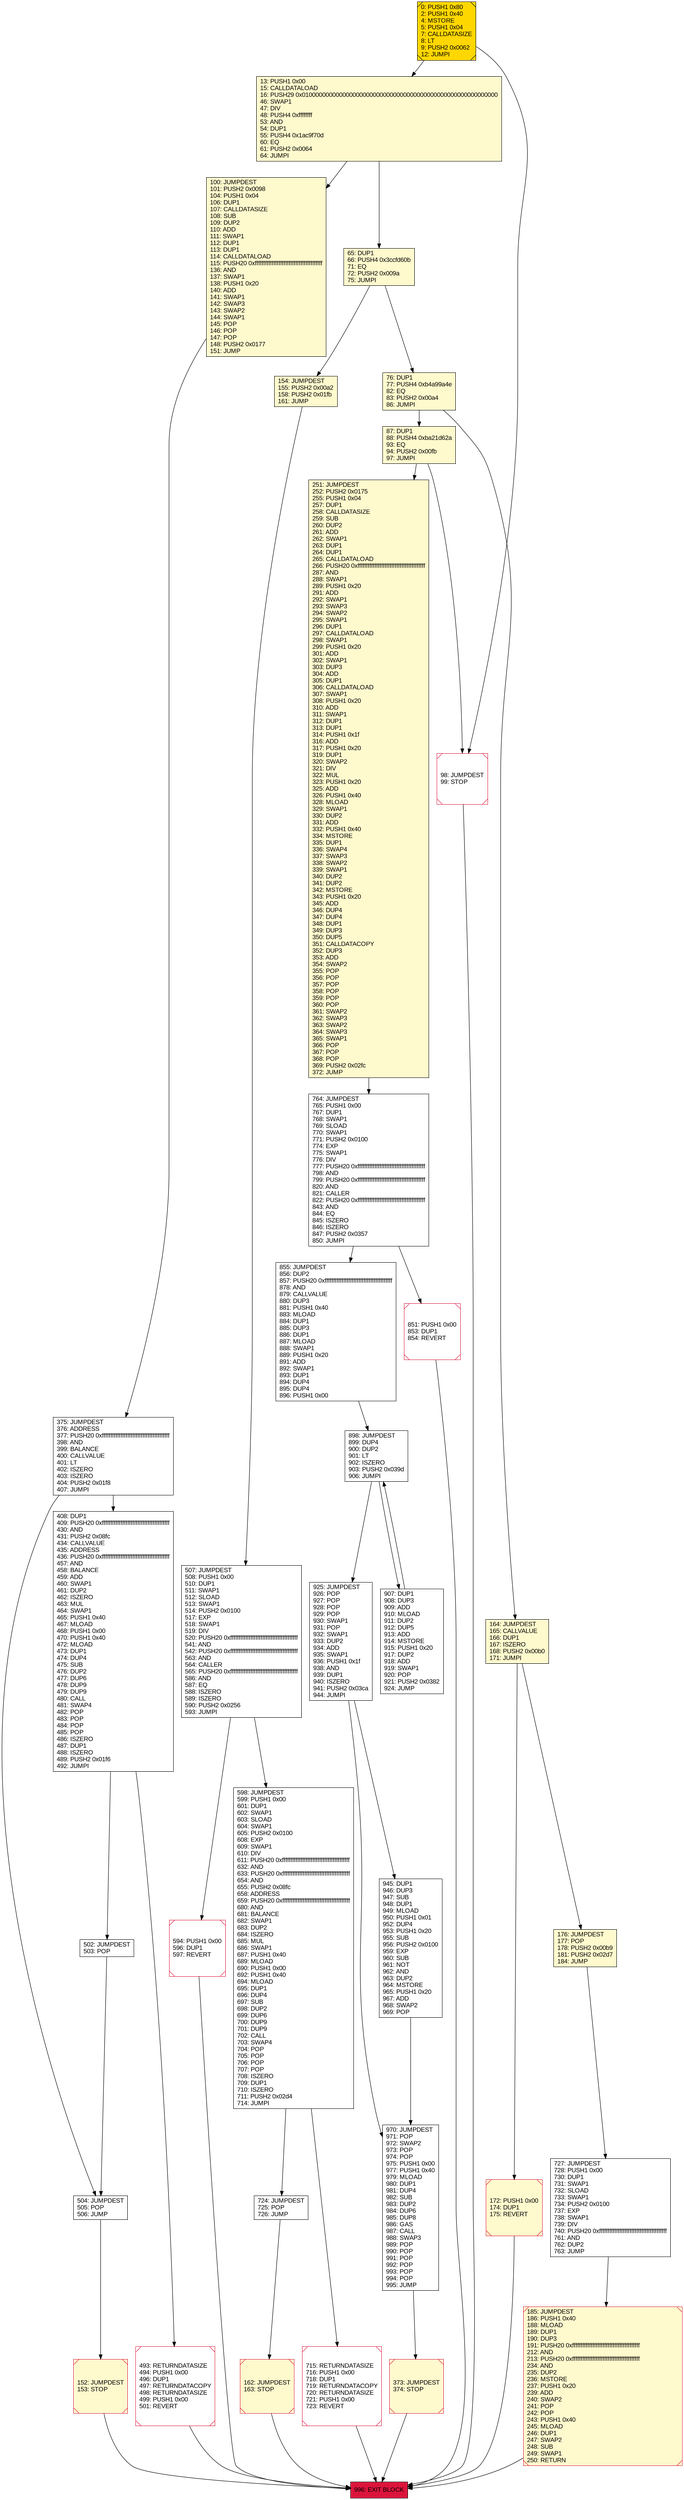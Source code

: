 digraph G {
bgcolor=transparent rankdir=UD;
node [shape=box style=filled color=black fillcolor=white fontname=arial fontcolor=black];
154 [label="154: JUMPDEST\l155: PUSH2 0x00a2\l158: PUSH2 0x01fb\l161: JUMP\l" fillcolor=lemonchiffon ];
502 [label="502: JUMPDEST\l503: POP\l" ];
152 [label="152: JUMPDEST\l153: STOP\l" fillcolor=lemonchiffon shape=Msquare color=crimson ];
172 [label="172: PUSH1 0x00\l174: DUP1\l175: REVERT\l" fillcolor=lemonchiffon shape=Msquare color=crimson ];
251 [label="251: JUMPDEST\l252: PUSH2 0x0175\l255: PUSH1 0x04\l257: DUP1\l258: CALLDATASIZE\l259: SUB\l260: DUP2\l261: ADD\l262: SWAP1\l263: DUP1\l264: DUP1\l265: CALLDATALOAD\l266: PUSH20 0xffffffffffffffffffffffffffffffffffffffff\l287: AND\l288: SWAP1\l289: PUSH1 0x20\l291: ADD\l292: SWAP1\l293: SWAP3\l294: SWAP2\l295: SWAP1\l296: DUP1\l297: CALLDATALOAD\l298: SWAP1\l299: PUSH1 0x20\l301: ADD\l302: SWAP1\l303: DUP3\l304: ADD\l305: DUP1\l306: CALLDATALOAD\l307: SWAP1\l308: PUSH1 0x20\l310: ADD\l311: SWAP1\l312: DUP1\l313: DUP1\l314: PUSH1 0x1f\l316: ADD\l317: PUSH1 0x20\l319: DUP1\l320: SWAP2\l321: DIV\l322: MUL\l323: PUSH1 0x20\l325: ADD\l326: PUSH1 0x40\l328: MLOAD\l329: SWAP1\l330: DUP2\l331: ADD\l332: PUSH1 0x40\l334: MSTORE\l335: DUP1\l336: SWAP4\l337: SWAP3\l338: SWAP2\l339: SWAP1\l340: DUP2\l341: DUP2\l342: MSTORE\l343: PUSH1 0x20\l345: ADD\l346: DUP4\l347: DUP4\l348: DUP1\l349: DUP3\l350: DUP5\l351: CALLDATACOPY\l352: DUP3\l353: ADD\l354: SWAP2\l355: POP\l356: POP\l357: POP\l358: POP\l359: POP\l360: POP\l361: SWAP2\l362: SWAP3\l363: SWAP2\l364: SWAP3\l365: SWAP1\l366: POP\l367: POP\l368: POP\l369: PUSH2 0x02fc\l372: JUMP\l" fillcolor=lemonchiffon ];
715 [label="715: RETURNDATASIZE\l716: PUSH1 0x00\l718: DUP1\l719: RETURNDATACOPY\l720: RETURNDATASIZE\l721: PUSH1 0x00\l723: REVERT\l" shape=Msquare color=crimson ];
164 [label="164: JUMPDEST\l165: CALLVALUE\l166: DUP1\l167: ISZERO\l168: PUSH2 0x00b0\l171: JUMPI\l" fillcolor=lemonchiffon ];
970 [label="970: JUMPDEST\l971: POP\l972: SWAP2\l973: POP\l974: POP\l975: PUSH1 0x00\l977: PUSH1 0x40\l979: MLOAD\l980: DUP1\l981: DUP4\l982: SUB\l983: DUP2\l984: DUP6\l985: DUP8\l986: GAS\l987: CALL\l988: SWAP3\l989: POP\l990: POP\l991: POP\l992: POP\l993: POP\l994: POP\l995: JUMP\l" ];
65 [label="65: DUP1\l66: PUSH4 0x3ccfd60b\l71: EQ\l72: PUSH2 0x009a\l75: JUMPI\l" fillcolor=lemonchiffon ];
898 [label="898: JUMPDEST\l899: DUP4\l900: DUP2\l901: LT\l902: ISZERO\l903: PUSH2 0x039d\l906: JUMPI\l" ];
504 [label="504: JUMPDEST\l505: POP\l506: JUMP\l" ];
727 [label="727: JUMPDEST\l728: PUSH1 0x00\l730: DUP1\l731: SWAP1\l732: SLOAD\l733: SWAP1\l734: PUSH2 0x0100\l737: EXP\l738: SWAP1\l739: DIV\l740: PUSH20 0xffffffffffffffffffffffffffffffffffffffff\l761: AND\l762: DUP2\l763: JUMP\l" ];
373 [label="373: JUMPDEST\l374: STOP\l" fillcolor=lemonchiffon shape=Msquare color=crimson ];
855 [label="855: JUMPDEST\l856: DUP2\l857: PUSH20 0xffffffffffffffffffffffffffffffffffffffff\l878: AND\l879: CALLVALUE\l880: DUP3\l881: PUSH1 0x40\l883: MLOAD\l884: DUP1\l885: DUP3\l886: DUP1\l887: MLOAD\l888: SWAP1\l889: PUSH1 0x20\l891: ADD\l892: SWAP1\l893: DUP1\l894: DUP4\l895: DUP4\l896: PUSH1 0x00\l" ];
996 [label="996: EXIT BLOCK\l" fillcolor=crimson ];
375 [label="375: JUMPDEST\l376: ADDRESS\l377: PUSH20 0xffffffffffffffffffffffffffffffffffffffff\l398: AND\l399: BALANCE\l400: CALLVALUE\l401: LT\l402: ISZERO\l403: ISZERO\l404: PUSH2 0x01f8\l407: JUMPI\l" ];
0 [label="0: PUSH1 0x80\l2: PUSH1 0x40\l4: MSTORE\l5: PUSH1 0x04\l7: CALLDATASIZE\l8: LT\l9: PUSH2 0x0062\l12: JUMPI\l" fillcolor=lemonchiffon shape=Msquare fillcolor=gold ];
907 [label="907: DUP1\l908: DUP3\l909: ADD\l910: MLOAD\l911: DUP2\l912: DUP5\l913: ADD\l914: MSTORE\l915: PUSH1 0x20\l917: DUP2\l918: ADD\l919: SWAP1\l920: POP\l921: PUSH2 0x0382\l924: JUMP\l" ];
185 [label="185: JUMPDEST\l186: PUSH1 0x40\l188: MLOAD\l189: DUP1\l190: DUP3\l191: PUSH20 0xffffffffffffffffffffffffffffffffffffffff\l212: AND\l213: PUSH20 0xffffffffffffffffffffffffffffffffffffffff\l234: AND\l235: DUP2\l236: MSTORE\l237: PUSH1 0x20\l239: ADD\l240: SWAP2\l241: POP\l242: POP\l243: PUSH1 0x40\l245: MLOAD\l246: DUP1\l247: SWAP2\l248: SUB\l249: SWAP1\l250: RETURN\l" fillcolor=lemonchiffon shape=Msquare color=crimson ];
13 [label="13: PUSH1 0x00\l15: CALLDATALOAD\l16: PUSH29 0x0100000000000000000000000000000000000000000000000000000000\l46: SWAP1\l47: DIV\l48: PUSH4 0xffffffff\l53: AND\l54: DUP1\l55: PUSH4 0x1ac9f70d\l60: EQ\l61: PUSH2 0x0064\l64: JUMPI\l" fillcolor=lemonchiffon ];
764 [label="764: JUMPDEST\l765: PUSH1 0x00\l767: DUP1\l768: SWAP1\l769: SLOAD\l770: SWAP1\l771: PUSH2 0x0100\l774: EXP\l775: SWAP1\l776: DIV\l777: PUSH20 0xffffffffffffffffffffffffffffffffffffffff\l798: AND\l799: PUSH20 0xffffffffffffffffffffffffffffffffffffffff\l820: AND\l821: CALLER\l822: PUSH20 0xffffffffffffffffffffffffffffffffffffffff\l843: AND\l844: EQ\l845: ISZERO\l846: ISZERO\l847: PUSH2 0x0357\l850: JUMPI\l" ];
598 [label="598: JUMPDEST\l599: PUSH1 0x00\l601: DUP1\l602: SWAP1\l603: SLOAD\l604: SWAP1\l605: PUSH2 0x0100\l608: EXP\l609: SWAP1\l610: DIV\l611: PUSH20 0xffffffffffffffffffffffffffffffffffffffff\l632: AND\l633: PUSH20 0xffffffffffffffffffffffffffffffffffffffff\l654: AND\l655: PUSH2 0x08fc\l658: ADDRESS\l659: PUSH20 0xffffffffffffffffffffffffffffffffffffffff\l680: AND\l681: BALANCE\l682: SWAP1\l683: DUP2\l684: ISZERO\l685: MUL\l686: SWAP1\l687: PUSH1 0x40\l689: MLOAD\l690: PUSH1 0x00\l692: PUSH1 0x40\l694: MLOAD\l695: DUP1\l696: DUP4\l697: SUB\l698: DUP2\l699: DUP6\l700: DUP9\l701: DUP9\l702: CALL\l703: SWAP4\l704: POP\l705: POP\l706: POP\l707: POP\l708: ISZERO\l709: DUP1\l710: ISZERO\l711: PUSH2 0x02d4\l714: JUMPI\l" ];
507 [label="507: JUMPDEST\l508: PUSH1 0x00\l510: DUP1\l511: SWAP1\l512: SLOAD\l513: SWAP1\l514: PUSH2 0x0100\l517: EXP\l518: SWAP1\l519: DIV\l520: PUSH20 0xffffffffffffffffffffffffffffffffffffffff\l541: AND\l542: PUSH20 0xffffffffffffffffffffffffffffffffffffffff\l563: AND\l564: CALLER\l565: PUSH20 0xffffffffffffffffffffffffffffffffffffffff\l586: AND\l587: EQ\l588: ISZERO\l589: ISZERO\l590: PUSH2 0x0256\l593: JUMPI\l" ];
851 [label="851: PUSH1 0x00\l853: DUP1\l854: REVERT\l" shape=Msquare color=crimson ];
76 [label="76: DUP1\l77: PUSH4 0xb4a99a4e\l82: EQ\l83: PUSH2 0x00a4\l86: JUMPI\l" fillcolor=lemonchiffon ];
594 [label="594: PUSH1 0x00\l596: DUP1\l597: REVERT\l" shape=Msquare color=crimson ];
724 [label="724: JUMPDEST\l725: POP\l726: JUMP\l" ];
100 [label="100: JUMPDEST\l101: PUSH2 0x0098\l104: PUSH1 0x04\l106: DUP1\l107: CALLDATASIZE\l108: SUB\l109: DUP2\l110: ADD\l111: SWAP1\l112: DUP1\l113: DUP1\l114: CALLDATALOAD\l115: PUSH20 0xffffffffffffffffffffffffffffffffffffffff\l136: AND\l137: SWAP1\l138: PUSH1 0x20\l140: ADD\l141: SWAP1\l142: SWAP3\l143: SWAP2\l144: SWAP1\l145: POP\l146: POP\l147: POP\l148: PUSH2 0x0177\l151: JUMP\l" fillcolor=lemonchiffon ];
98 [label="98: JUMPDEST\l99: STOP\l" shape=Msquare color=crimson ];
162 [label="162: JUMPDEST\l163: STOP\l" fillcolor=lemonchiffon shape=Msquare color=crimson ];
493 [label="493: RETURNDATASIZE\l494: PUSH1 0x00\l496: DUP1\l497: RETURNDATACOPY\l498: RETURNDATASIZE\l499: PUSH1 0x00\l501: REVERT\l" shape=Msquare color=crimson ];
176 [label="176: JUMPDEST\l177: POP\l178: PUSH2 0x00b9\l181: PUSH2 0x02d7\l184: JUMP\l" fillcolor=lemonchiffon ];
945 [label="945: DUP1\l946: DUP3\l947: SUB\l948: DUP1\l949: MLOAD\l950: PUSH1 0x01\l952: DUP4\l953: PUSH1 0x20\l955: SUB\l956: PUSH2 0x0100\l959: EXP\l960: SUB\l961: NOT\l962: AND\l963: DUP2\l964: MSTORE\l965: PUSH1 0x20\l967: ADD\l968: SWAP2\l969: POP\l" ];
925 [label="925: JUMPDEST\l926: POP\l927: POP\l928: POP\l929: POP\l930: SWAP1\l931: POP\l932: SWAP1\l933: DUP2\l934: ADD\l935: SWAP1\l936: PUSH1 0x1f\l938: AND\l939: DUP1\l940: ISZERO\l941: PUSH2 0x03ca\l944: JUMPI\l" ];
408 [label="408: DUP1\l409: PUSH20 0xffffffffffffffffffffffffffffffffffffffff\l430: AND\l431: PUSH2 0x08fc\l434: CALLVALUE\l435: ADDRESS\l436: PUSH20 0xffffffffffffffffffffffffffffffffffffffff\l457: AND\l458: BALANCE\l459: ADD\l460: SWAP1\l461: DUP2\l462: ISZERO\l463: MUL\l464: SWAP1\l465: PUSH1 0x40\l467: MLOAD\l468: PUSH1 0x00\l470: PUSH1 0x40\l472: MLOAD\l473: DUP1\l474: DUP4\l475: SUB\l476: DUP2\l477: DUP6\l478: DUP9\l479: DUP9\l480: CALL\l481: SWAP4\l482: POP\l483: POP\l484: POP\l485: POP\l486: ISZERO\l487: DUP1\l488: ISZERO\l489: PUSH2 0x01f6\l492: JUMPI\l" ];
87 [label="87: DUP1\l88: PUSH4 0xba21d62a\l93: EQ\l94: PUSH2 0x00fb\l97: JUMPI\l" fillcolor=lemonchiffon ];
925 -> 945;
507 -> 594;
373 -> 996;
724 -> 162;
408 -> 493;
0 -> 13;
87 -> 98;
727 -> 185;
76 -> 87;
764 -> 855;
185 -> 996;
0 -> 98;
100 -> 375;
98 -> 996;
162 -> 996;
493 -> 996;
504 -> 152;
851 -> 996;
594 -> 996;
65 -> 154;
502 -> 504;
375 -> 408;
13 -> 100;
176 -> 727;
164 -> 172;
598 -> 724;
764 -> 851;
507 -> 598;
76 -> 164;
898 -> 925;
152 -> 996;
945 -> 970;
172 -> 996;
925 -> 970;
164 -> 176;
65 -> 76;
87 -> 251;
13 -> 65;
970 -> 373;
715 -> 996;
898 -> 907;
907 -> 898;
154 -> 507;
408 -> 502;
375 -> 504;
251 -> 764;
598 -> 715;
855 -> 898;
}